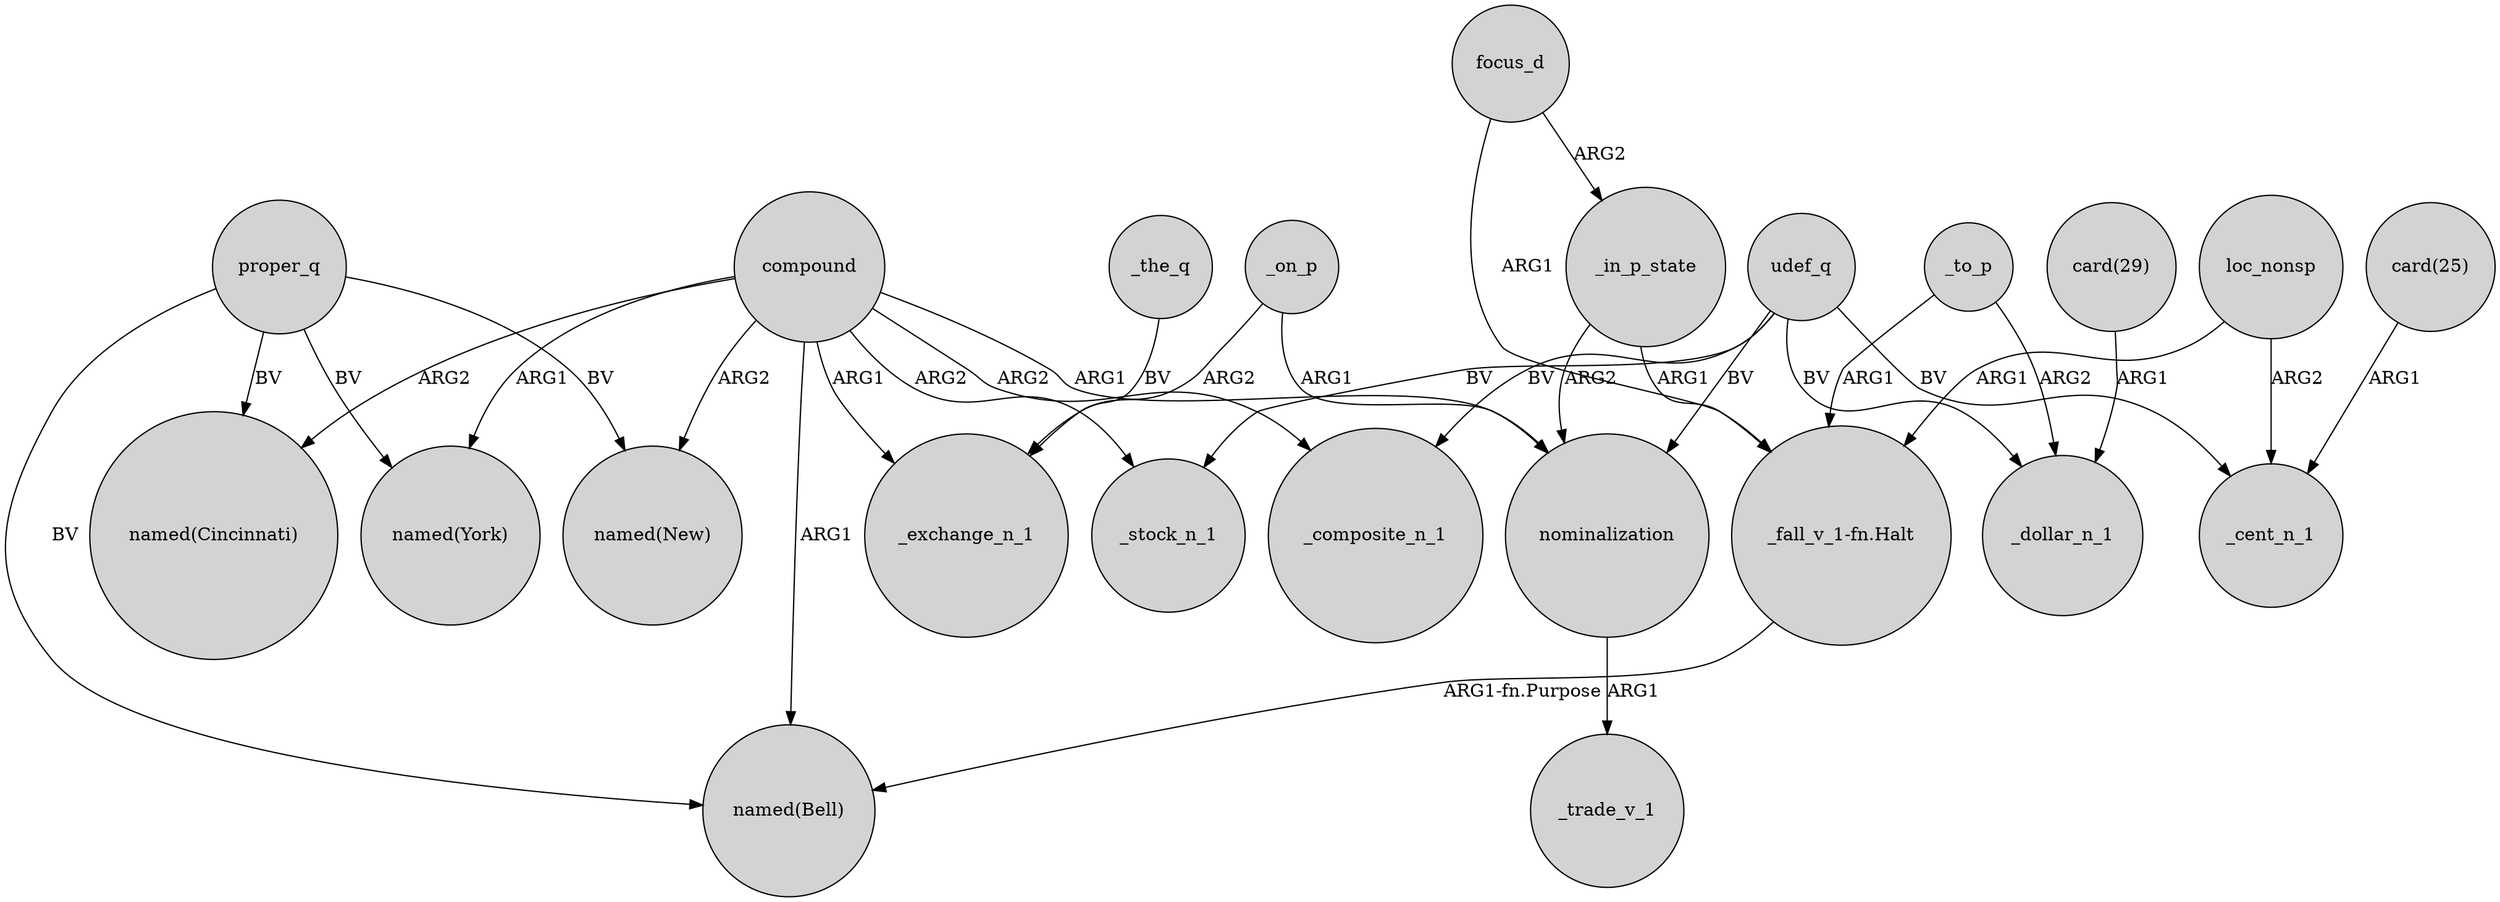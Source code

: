 digraph {
	node [shape=circle style=filled]
	_on_p -> nominalization [label=ARG1]
	_in_p_state -> nominalization [label=ARG2]
	focus_d -> _in_p_state [label=ARG2]
	compound -> "named(New)" [label=ARG2]
	compound -> "named(Cincinnati)" [label=ARG2]
	compound -> "named(Bell)" [label=ARG1]
	focus_d -> "_fall_v_1-fn.Halt" [label=ARG1]
	proper_q -> "named(New)" [label=BV]
	udef_q -> nominalization [label=BV]
	_to_p -> _dollar_n_1 [label=ARG2]
	_on_p -> _exchange_n_1 [label=ARG2]
	udef_q -> _cent_n_1 [label=BV]
	compound -> _exchange_n_1 [label=ARG1]
	loc_nonsp -> _cent_n_1 [label=ARG2]
	proper_q -> "named(York)" [label=BV]
	compound -> nominalization [label=ARG1]
	loc_nonsp -> "_fall_v_1-fn.Halt" [label=ARG1]
	udef_q -> _stock_n_1 [label=BV]
	compound -> _stock_n_1 [label=ARG2]
	proper_q -> "named(Bell)" [label=BV]
	"card(29)" -> _dollar_n_1 [label=ARG1]
	udef_q -> _dollar_n_1 [label=BV]
	_in_p_state -> "_fall_v_1-fn.Halt" [label=ARG1]
	proper_q -> "named(Cincinnati)" [label=BV]
	udef_q -> _composite_n_1 [label=BV]
	"card(25)" -> _cent_n_1 [label=ARG1]
	compound -> "named(York)" [label=ARG1]
	_the_q -> _exchange_n_1 [label=BV]
	compound -> _composite_n_1 [label=ARG2]
	_to_p -> "_fall_v_1-fn.Halt" [label=ARG1]
	nominalization -> _trade_v_1 [label=ARG1]
	"_fall_v_1-fn.Halt" -> "named(Bell)" [label="ARG1-fn.Purpose"]
}
